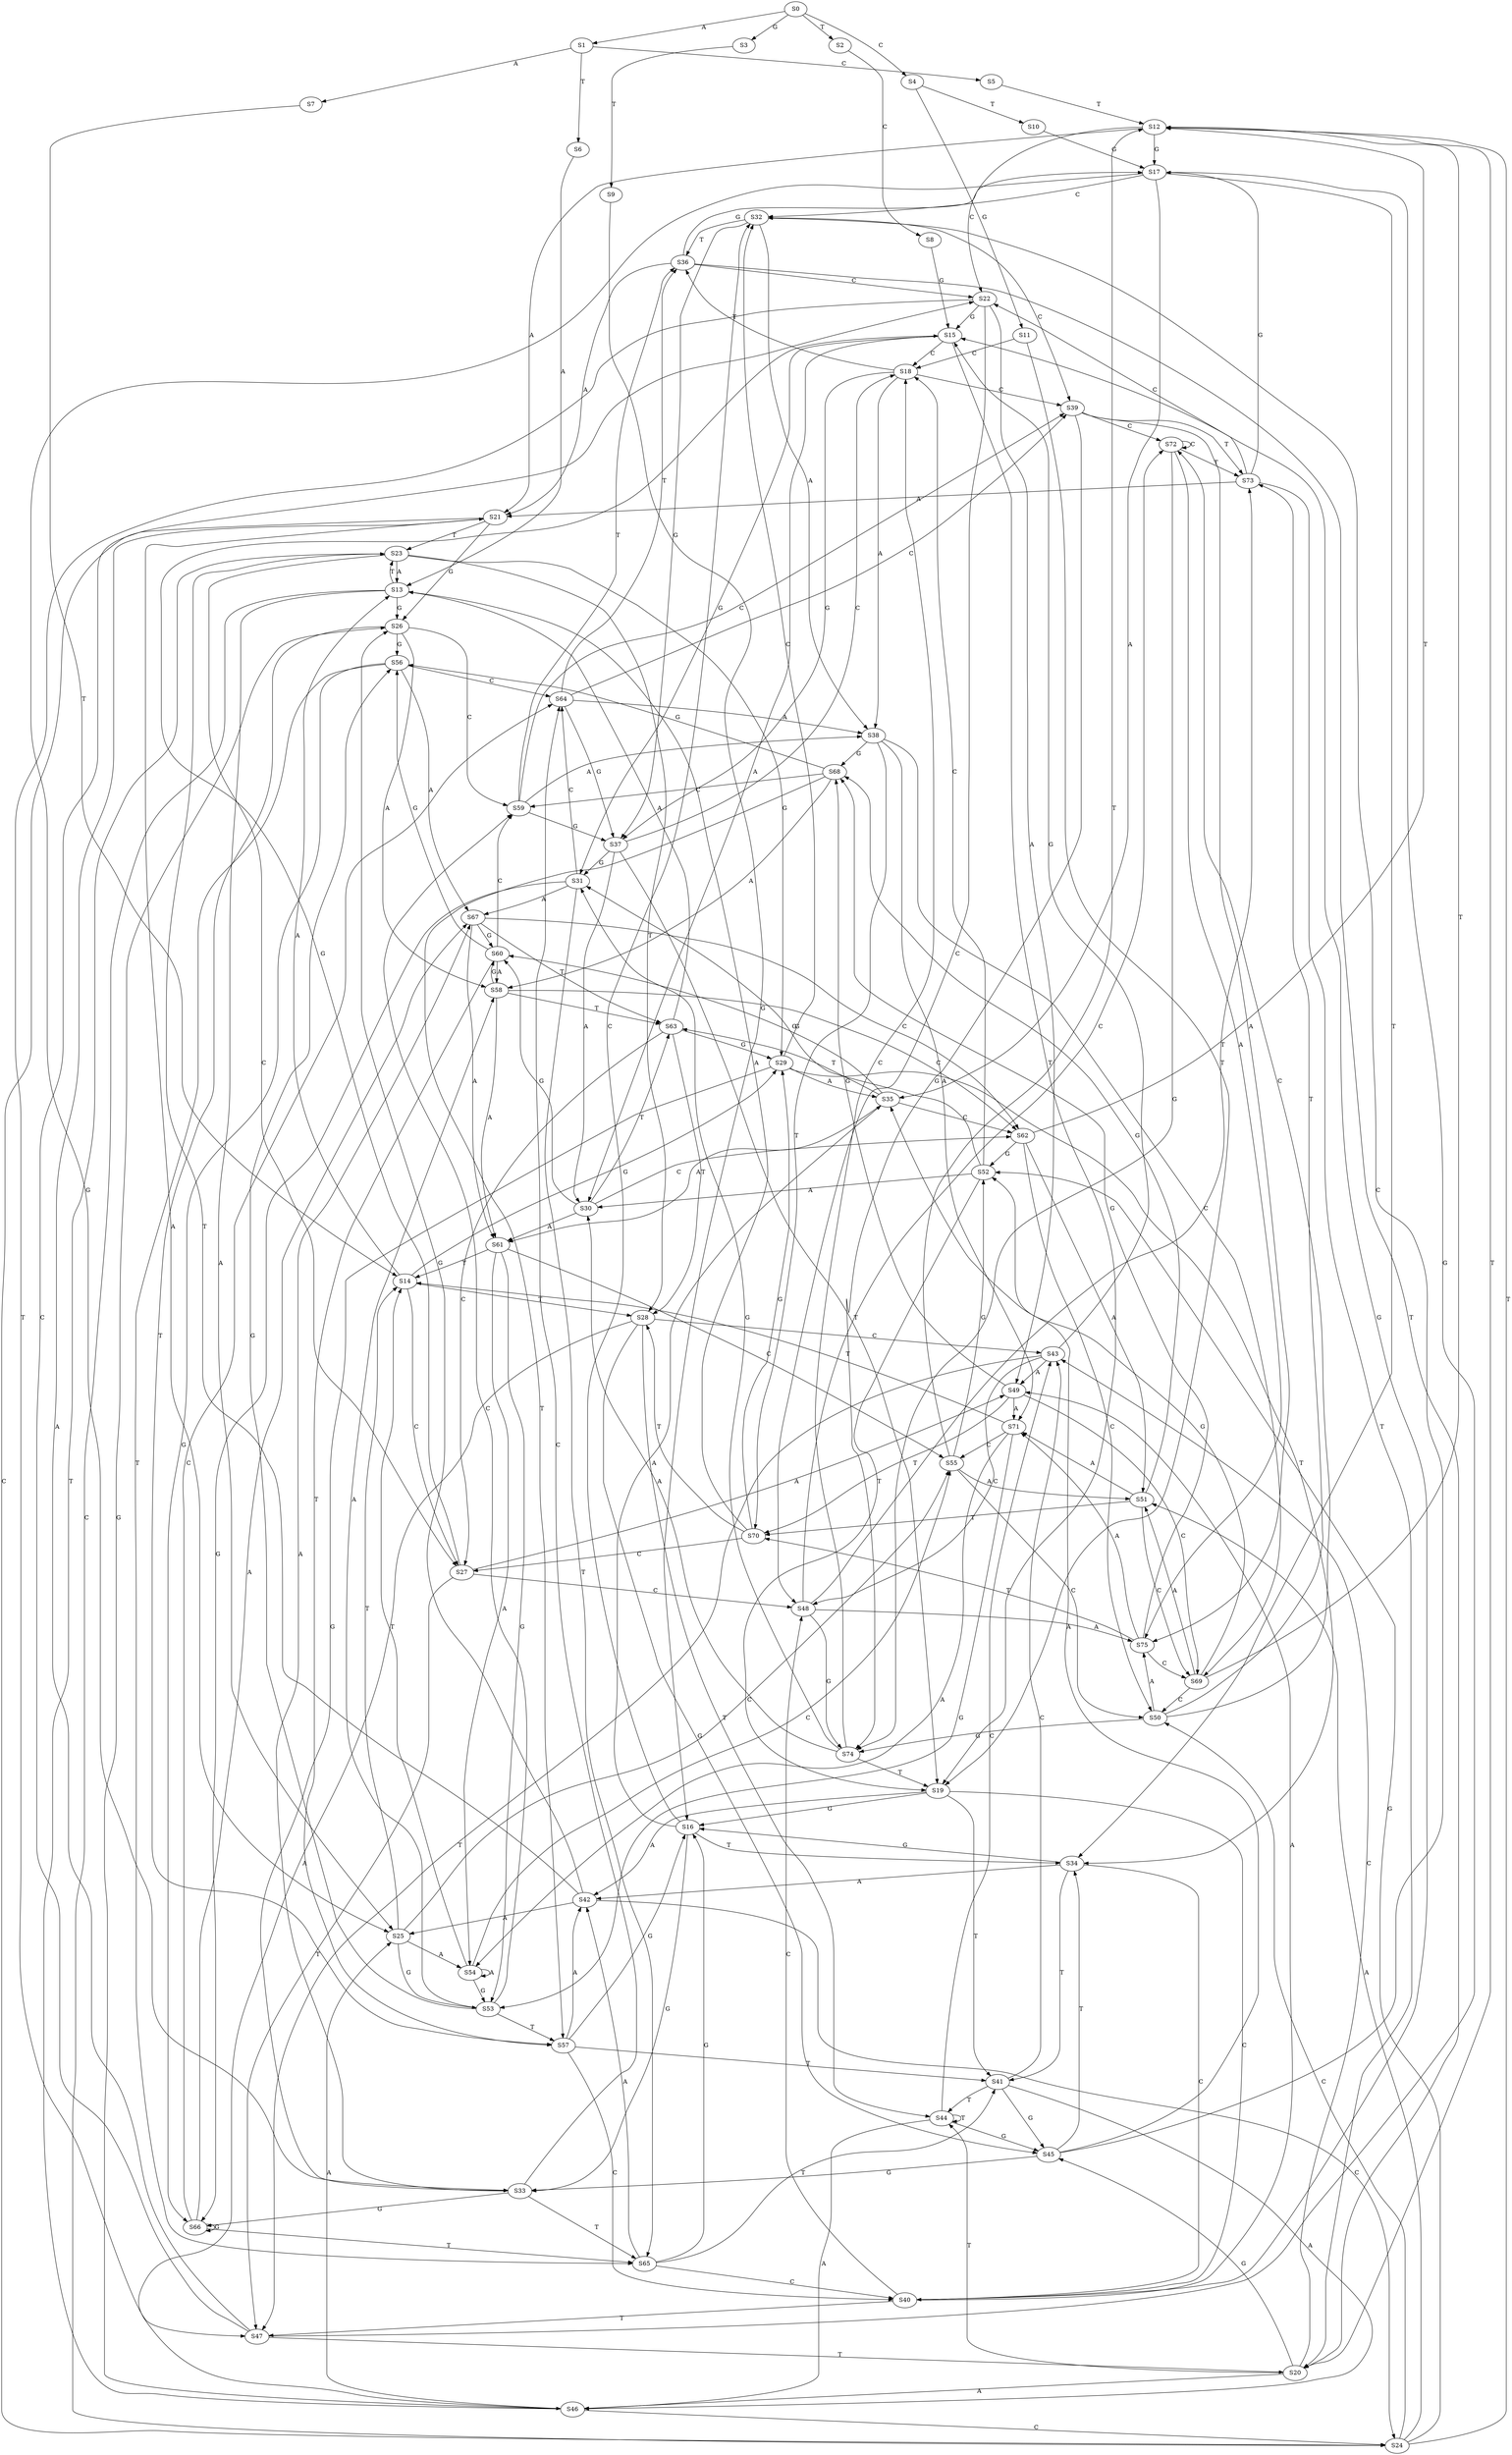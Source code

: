strict digraph  {
	S0 -> S1 [ label = A ];
	S0 -> S2 [ label = T ];
	S0 -> S3 [ label = G ];
	S0 -> S4 [ label = C ];
	S1 -> S5 [ label = C ];
	S1 -> S6 [ label = T ];
	S1 -> S7 [ label = A ];
	S2 -> S8 [ label = C ];
	S3 -> S9 [ label = T ];
	S4 -> S10 [ label = T ];
	S4 -> S11 [ label = G ];
	S5 -> S12 [ label = T ];
	S6 -> S13 [ label = A ];
	S7 -> S14 [ label = T ];
	S8 -> S15 [ label = G ];
	S9 -> S16 [ label = G ];
	S10 -> S17 [ label = G ];
	S11 -> S18 [ label = C ];
	S11 -> S19 [ label = T ];
	S12 -> S20 [ label = T ];
	S12 -> S17 [ label = G ];
	S12 -> S21 [ label = A ];
	S12 -> S22 [ label = C ];
	S13 -> S23 [ label = T ];
	S13 -> S24 [ label = C ];
	S13 -> S25 [ label = A ];
	S13 -> S26 [ label = G ];
	S14 -> S27 [ label = C ];
	S14 -> S28 [ label = T ];
	S14 -> S13 [ label = A ];
	S14 -> S29 [ label = G ];
	S15 -> S19 [ label = T ];
	S15 -> S18 [ label = C ];
	S15 -> S30 [ label = A ];
	S15 -> S31 [ label = G ];
	S16 -> S32 [ label = C ];
	S16 -> S33 [ label = G ];
	S16 -> S34 [ label = T ];
	S16 -> S35 [ label = A ];
	S17 -> S33 [ label = G ];
	S17 -> S34 [ label = T ];
	S17 -> S35 [ label = A ];
	S17 -> S32 [ label = C ];
	S18 -> S36 [ label = T ];
	S18 -> S37 [ label = G ];
	S18 -> S38 [ label = A ];
	S18 -> S39 [ label = C ];
	S19 -> S40 [ label = C ];
	S19 -> S16 [ label = G ];
	S19 -> S41 [ label = T ];
	S19 -> S42 [ label = A ];
	S20 -> S43 [ label = C ];
	S20 -> S44 [ label = T ];
	S20 -> S45 [ label = G ];
	S20 -> S46 [ label = A ];
	S21 -> S26 [ label = G ];
	S21 -> S24 [ label = C ];
	S21 -> S25 [ label = A ];
	S21 -> S23 [ label = T ];
	S22 -> S47 [ label = T ];
	S22 -> S48 [ label = C ];
	S22 -> S49 [ label = A ];
	S22 -> S15 [ label = G ];
	S23 -> S27 [ label = C ];
	S23 -> S28 [ label = T ];
	S23 -> S13 [ label = A ];
	S23 -> S29 [ label = G ];
	S24 -> S50 [ label = C ];
	S24 -> S12 [ label = T ];
	S24 -> S51 [ label = A ];
	S24 -> S52 [ label = G ];
	S25 -> S53 [ label = G ];
	S25 -> S54 [ label = A ];
	S25 -> S55 [ label = C ];
	S25 -> S14 [ label = T ];
	S26 -> S56 [ label = G ];
	S26 -> S57 [ label = T ];
	S26 -> S58 [ label = A ];
	S26 -> S59 [ label = C ];
	S27 -> S15 [ label = G ];
	S27 -> S49 [ label = A ];
	S27 -> S47 [ label = T ];
	S27 -> S48 [ label = C ];
	S28 -> S46 [ label = A ];
	S28 -> S45 [ label = G ];
	S28 -> S43 [ label = C ];
	S28 -> S44 [ label = T ];
	S29 -> S32 [ label = C ];
	S29 -> S35 [ label = A ];
	S29 -> S34 [ label = T ];
	S29 -> S33 [ label = G ];
	S30 -> S60 [ label = G ];
	S30 -> S61 [ label = A ];
	S30 -> S62 [ label = C ];
	S30 -> S63 [ label = T ];
	S31 -> S64 [ label = C ];
	S31 -> S65 [ label = T ];
	S31 -> S66 [ label = G ];
	S31 -> S67 [ label = A ];
	S32 -> S36 [ label = T ];
	S32 -> S37 [ label = G ];
	S32 -> S38 [ label = A ];
	S32 -> S39 [ label = C ];
	S33 -> S66 [ label = G ];
	S33 -> S67 [ label = A ];
	S33 -> S64 [ label = C ];
	S33 -> S65 [ label = T ];
	S34 -> S40 [ label = C ];
	S34 -> S16 [ label = G ];
	S34 -> S42 [ label = A ];
	S34 -> S41 [ label = T ];
	S35 -> S62 [ label = C ];
	S35 -> S61 [ label = A ];
	S35 -> S63 [ label = T ];
	S35 -> S60 [ label = G ];
	S36 -> S17 [ label = G ];
	S36 -> S20 [ label = T ];
	S36 -> S21 [ label = A ];
	S36 -> S22 [ label = C ];
	S37 -> S18 [ label = C ];
	S37 -> S31 [ label = G ];
	S37 -> S30 [ label = A ];
	S37 -> S19 [ label = T ];
	S38 -> S68 [ label = G ];
	S38 -> S69 [ label = C ];
	S38 -> S70 [ label = T ];
	S38 -> S71 [ label = A ];
	S39 -> S72 [ label = C ];
	S39 -> S73 [ label = T ];
	S39 -> S74 [ label = G ];
	S39 -> S75 [ label = A ];
	S40 -> S48 [ label = C ];
	S40 -> S47 [ label = T ];
	S40 -> S15 [ label = G ];
	S40 -> S49 [ label = A ];
	S41 -> S43 [ label = C ];
	S41 -> S44 [ label = T ];
	S41 -> S46 [ label = A ];
	S41 -> S45 [ label = G ];
	S42 -> S26 [ label = G ];
	S42 -> S25 [ label = A ];
	S42 -> S23 [ label = T ];
	S42 -> S24 [ label = C ];
	S43 -> S48 [ label = C ];
	S43 -> S15 [ label = G ];
	S43 -> S47 [ label = T ];
	S43 -> S49 [ label = A ];
	S44 -> S43 [ label = C ];
	S44 -> S44 [ label = T ];
	S44 -> S46 [ label = A ];
	S44 -> S45 [ label = G ];
	S45 -> S33 [ label = G ];
	S45 -> S35 [ label = A ];
	S45 -> S34 [ label = T ];
	S45 -> S32 [ label = C ];
	S46 -> S23 [ label = T ];
	S46 -> S26 [ label = G ];
	S46 -> S25 [ label = A ];
	S46 -> S24 [ label = C ];
	S47 -> S17 [ label = G ];
	S47 -> S20 [ label = T ];
	S47 -> S22 [ label = C ];
	S47 -> S21 [ label = A ];
	S48 -> S73 [ label = T ];
	S48 -> S74 [ label = G ];
	S48 -> S72 [ label = C ];
	S48 -> S75 [ label = A ];
	S49 -> S68 [ label = G ];
	S49 -> S71 [ label = A ];
	S49 -> S70 [ label = T ];
	S49 -> S69 [ label = C ];
	S50 -> S72 [ label = C ];
	S50 -> S73 [ label = T ];
	S50 -> S75 [ label = A ];
	S50 -> S74 [ label = G ];
	S51 -> S71 [ label = A ];
	S51 -> S68 [ label = G ];
	S51 -> S70 [ label = T ];
	S51 -> S69 [ label = C ];
	S52 -> S30 [ label = A ];
	S52 -> S19 [ label = T ];
	S52 -> S31 [ label = G ];
	S52 -> S18 [ label = C ];
	S53 -> S57 [ label = T ];
	S53 -> S58 [ label = A ];
	S53 -> S56 [ label = G ];
	S53 -> S59 [ label = C ];
	S54 -> S14 [ label = T ];
	S54 -> S54 [ label = A ];
	S54 -> S53 [ label = G ];
	S54 -> S55 [ label = C ];
	S55 -> S51 [ label = A ];
	S55 -> S52 [ label = G ];
	S55 -> S50 [ label = C ];
	S55 -> S12 [ label = T ];
	S56 -> S64 [ label = C ];
	S56 -> S67 [ label = A ];
	S56 -> S66 [ label = G ];
	S56 -> S65 [ label = T ];
	S57 -> S16 [ label = G ];
	S57 -> S40 [ label = C ];
	S57 -> S42 [ label = A ];
	S57 -> S41 [ label = T ];
	S58 -> S60 [ label = G ];
	S58 -> S61 [ label = A ];
	S58 -> S63 [ label = T ];
	S58 -> S62 [ label = C ];
	S59 -> S37 [ label = G ];
	S59 -> S39 [ label = C ];
	S59 -> S36 [ label = T ];
	S59 -> S38 [ label = A ];
	S60 -> S59 [ label = C ];
	S60 -> S56 [ label = G ];
	S60 -> S57 [ label = T ];
	S60 -> S58 [ label = A ];
	S61 -> S54 [ label = A ];
	S61 -> S53 [ label = G ];
	S61 -> S55 [ label = C ];
	S61 -> S14 [ label = T ];
	S62 -> S50 [ label = C ];
	S62 -> S52 [ label = G ];
	S62 -> S12 [ label = T ];
	S62 -> S51 [ label = A ];
	S63 -> S29 [ label = G ];
	S63 -> S13 [ label = A ];
	S63 -> S28 [ label = T ];
	S63 -> S27 [ label = C ];
	S64 -> S39 [ label = C ];
	S64 -> S37 [ label = G ];
	S64 -> S38 [ label = A ];
	S64 -> S36 [ label = T ];
	S65 -> S40 [ label = C ];
	S65 -> S16 [ label = G ];
	S65 -> S42 [ label = A ];
	S65 -> S41 [ label = T ];
	S66 -> S64 [ label = C ];
	S66 -> S65 [ label = T ];
	S66 -> S66 [ label = G ];
	S66 -> S67 [ label = A ];
	S67 -> S62 [ label = C ];
	S67 -> S60 [ label = G ];
	S67 -> S61 [ label = A ];
	S67 -> S63 [ label = T ];
	S68 -> S59 [ label = C ];
	S68 -> S57 [ label = T ];
	S68 -> S56 [ label = G ];
	S68 -> S58 [ label = A ];
	S69 -> S52 [ label = G ];
	S69 -> S51 [ label = A ];
	S69 -> S50 [ label = C ];
	S69 -> S12 [ label = T ];
	S70 -> S28 [ label = T ];
	S70 -> S13 [ label = A ];
	S70 -> S27 [ label = C ];
	S70 -> S29 [ label = G ];
	S71 -> S53 [ label = G ];
	S71 -> S14 [ label = T ];
	S71 -> S54 [ label = A ];
	S71 -> S55 [ label = C ];
	S72 -> S74 [ label = G ];
	S72 -> S72 [ label = C ];
	S72 -> S73 [ label = T ];
	S72 -> S75 [ label = A ];
	S73 -> S22 [ label = C ];
	S73 -> S17 [ label = G ];
	S73 -> S21 [ label = A ];
	S73 -> S20 [ label = T ];
	S74 -> S31 [ label = G ];
	S74 -> S19 [ label = T ];
	S74 -> S18 [ label = C ];
	S74 -> S30 [ label = A ];
	S75 -> S69 [ label = C ];
	S75 -> S68 [ label = G ];
	S75 -> S70 [ label = T ];
	S75 -> S71 [ label = A ];
}
